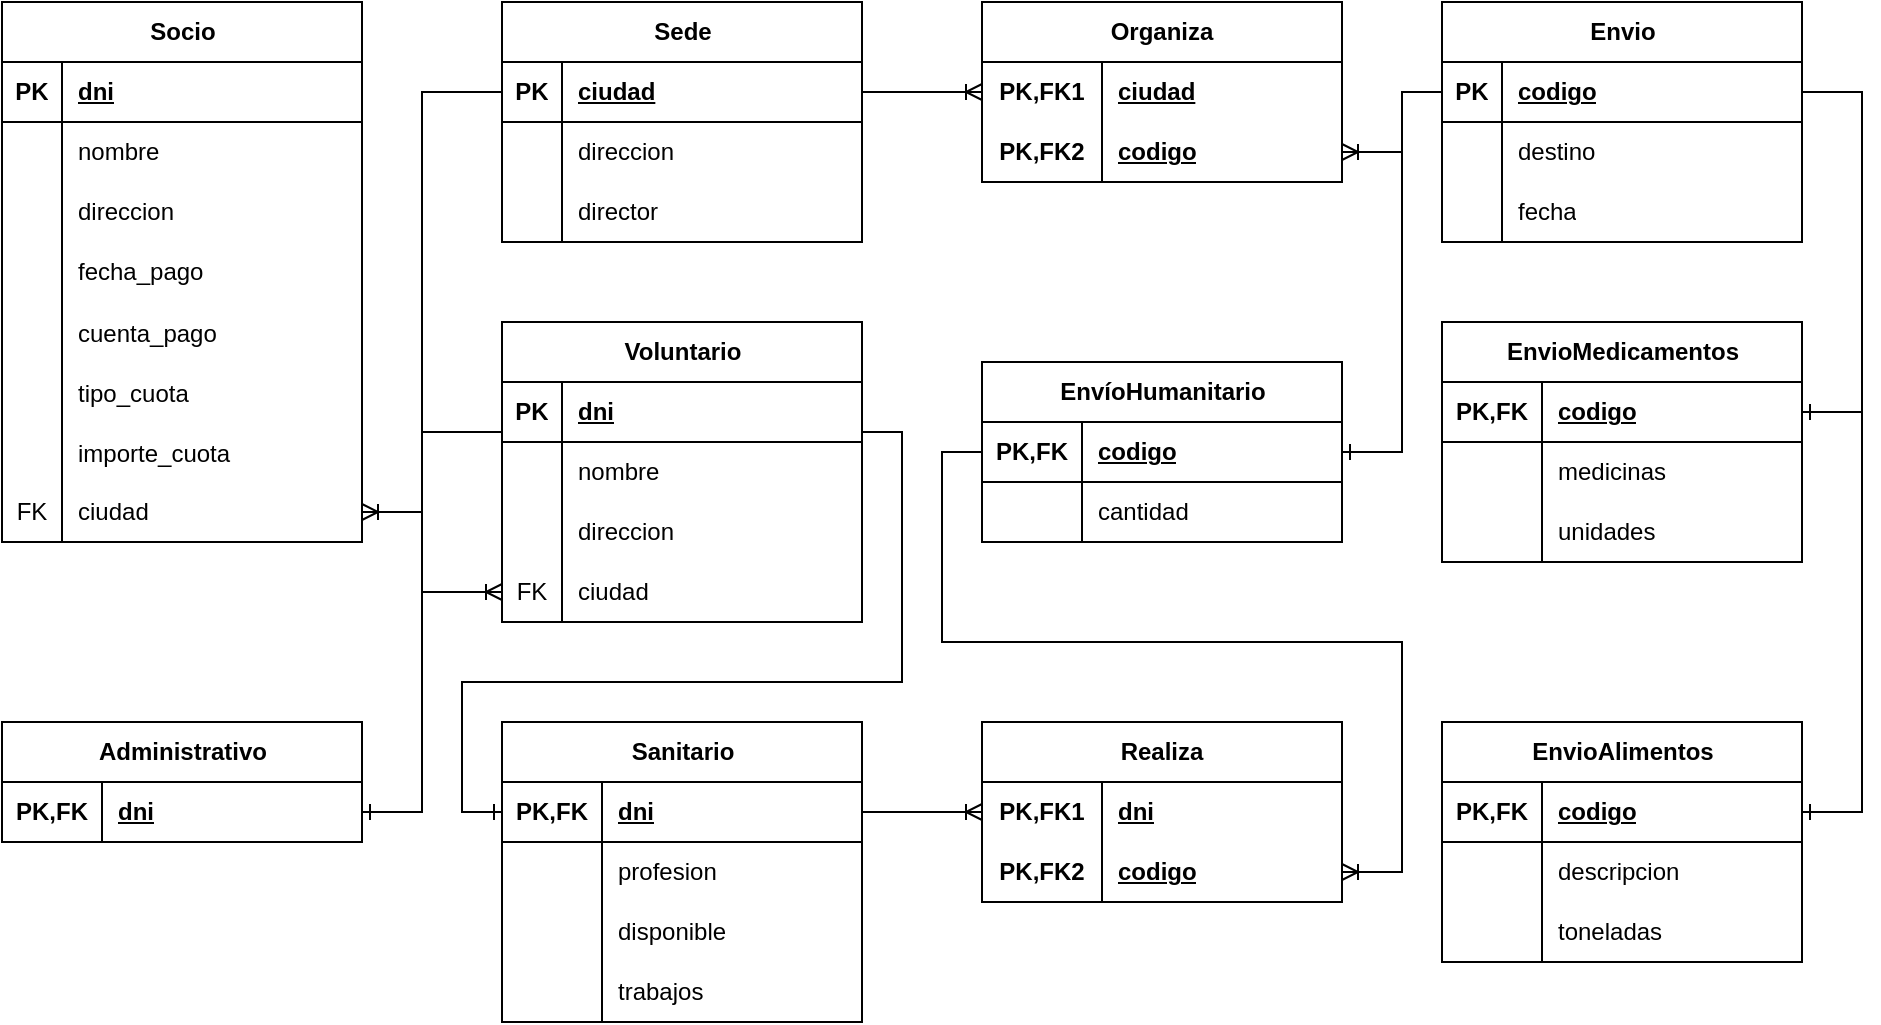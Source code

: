 <mxfile version="23.0.2" type="device">
  <diagram id="R2lEEEUBdFMjLlhIrx00" name="Page-1">
    <mxGraphModel dx="1900" dy="629" grid="1" gridSize="10" guides="1" tooltips="1" connect="1" arrows="1" fold="1" page="1" pageScale="1" pageWidth="850" pageHeight="1100" math="0" shadow="0" extFonts="Permanent Marker^https://fonts.googleapis.com/css?family=Permanent+Marker">
      <root>
        <mxCell id="0" />
        <mxCell id="1" parent="0" />
        <mxCell id="IqZGlDkkOfNP5xL8vgej-1" value="Socio" style="shape=table;startSize=30;container=1;collapsible=1;childLayout=tableLayout;fixedRows=1;rowLines=0;fontStyle=1;align=center;resizeLast=1;html=1;" vertex="1" parent="1">
          <mxGeometry x="-80" y="40" width="180" height="270" as="geometry" />
        </mxCell>
        <mxCell id="IqZGlDkkOfNP5xL8vgej-2" value="" style="shape=tableRow;horizontal=0;startSize=0;swimlaneHead=0;swimlaneBody=0;fillColor=none;collapsible=0;dropTarget=0;points=[[0,0.5],[1,0.5]];portConstraint=eastwest;top=0;left=0;right=0;bottom=1;" vertex="1" parent="IqZGlDkkOfNP5xL8vgej-1">
          <mxGeometry y="30" width="180" height="30" as="geometry" />
        </mxCell>
        <mxCell id="IqZGlDkkOfNP5xL8vgej-3" value="PK" style="shape=partialRectangle;connectable=0;fillColor=none;top=0;left=0;bottom=0;right=0;fontStyle=1;overflow=hidden;whiteSpace=wrap;html=1;" vertex="1" parent="IqZGlDkkOfNP5xL8vgej-2">
          <mxGeometry width="30" height="30" as="geometry">
            <mxRectangle width="30" height="30" as="alternateBounds" />
          </mxGeometry>
        </mxCell>
        <mxCell id="IqZGlDkkOfNP5xL8vgej-4" value="dni" style="shape=partialRectangle;connectable=0;fillColor=none;top=0;left=0;bottom=0;right=0;align=left;spacingLeft=6;fontStyle=5;overflow=hidden;whiteSpace=wrap;html=1;" vertex="1" parent="IqZGlDkkOfNP5xL8vgej-2">
          <mxGeometry x="30" width="150" height="30" as="geometry">
            <mxRectangle width="150" height="30" as="alternateBounds" />
          </mxGeometry>
        </mxCell>
        <mxCell id="IqZGlDkkOfNP5xL8vgej-5" value="" style="shape=tableRow;horizontal=0;startSize=0;swimlaneHead=0;swimlaneBody=0;fillColor=none;collapsible=0;dropTarget=0;points=[[0,0.5],[1,0.5]];portConstraint=eastwest;top=0;left=0;right=0;bottom=0;" vertex="1" parent="IqZGlDkkOfNP5xL8vgej-1">
          <mxGeometry y="60" width="180" height="30" as="geometry" />
        </mxCell>
        <mxCell id="IqZGlDkkOfNP5xL8vgej-6" value="" style="shape=partialRectangle;connectable=0;fillColor=none;top=0;left=0;bottom=0;right=0;editable=1;overflow=hidden;whiteSpace=wrap;html=1;" vertex="1" parent="IqZGlDkkOfNP5xL8vgej-5">
          <mxGeometry width="30" height="30" as="geometry">
            <mxRectangle width="30" height="30" as="alternateBounds" />
          </mxGeometry>
        </mxCell>
        <mxCell id="IqZGlDkkOfNP5xL8vgej-7" value="nombre" style="shape=partialRectangle;connectable=0;fillColor=none;top=0;left=0;bottom=0;right=0;align=left;spacingLeft=6;overflow=hidden;whiteSpace=wrap;html=1;" vertex="1" parent="IqZGlDkkOfNP5xL8vgej-5">
          <mxGeometry x="30" width="150" height="30" as="geometry">
            <mxRectangle width="150" height="30" as="alternateBounds" />
          </mxGeometry>
        </mxCell>
        <mxCell id="IqZGlDkkOfNP5xL8vgej-8" value="" style="shape=tableRow;horizontal=0;startSize=0;swimlaneHead=0;swimlaneBody=0;fillColor=none;collapsible=0;dropTarget=0;points=[[0,0.5],[1,0.5]];portConstraint=eastwest;top=0;left=0;right=0;bottom=0;" vertex="1" parent="IqZGlDkkOfNP5xL8vgej-1">
          <mxGeometry y="90" width="180" height="30" as="geometry" />
        </mxCell>
        <mxCell id="IqZGlDkkOfNP5xL8vgej-9" value="" style="shape=partialRectangle;connectable=0;fillColor=none;top=0;left=0;bottom=0;right=0;editable=1;overflow=hidden;whiteSpace=wrap;html=1;" vertex="1" parent="IqZGlDkkOfNP5xL8vgej-8">
          <mxGeometry width="30" height="30" as="geometry">
            <mxRectangle width="30" height="30" as="alternateBounds" />
          </mxGeometry>
        </mxCell>
        <mxCell id="IqZGlDkkOfNP5xL8vgej-10" value="direccion" style="shape=partialRectangle;connectable=0;fillColor=none;top=0;left=0;bottom=0;right=0;align=left;spacingLeft=6;overflow=hidden;whiteSpace=wrap;html=1;" vertex="1" parent="IqZGlDkkOfNP5xL8vgej-8">
          <mxGeometry x="30" width="150" height="30" as="geometry">
            <mxRectangle width="150" height="30" as="alternateBounds" />
          </mxGeometry>
        </mxCell>
        <mxCell id="IqZGlDkkOfNP5xL8vgej-11" value="" style="shape=tableRow;horizontal=0;startSize=0;swimlaneHead=0;swimlaneBody=0;fillColor=none;collapsible=0;dropTarget=0;points=[[0,0.5],[1,0.5]];portConstraint=eastwest;top=0;left=0;right=0;bottom=0;" vertex="1" parent="IqZGlDkkOfNP5xL8vgej-1">
          <mxGeometry y="120" width="180" height="30" as="geometry" />
        </mxCell>
        <mxCell id="IqZGlDkkOfNP5xL8vgej-12" value="" style="shape=partialRectangle;connectable=0;fillColor=none;top=0;left=0;bottom=0;right=0;editable=1;overflow=hidden;whiteSpace=wrap;html=1;" vertex="1" parent="IqZGlDkkOfNP5xL8vgej-11">
          <mxGeometry width="30" height="30" as="geometry">
            <mxRectangle width="30" height="30" as="alternateBounds" />
          </mxGeometry>
        </mxCell>
        <mxCell id="IqZGlDkkOfNP5xL8vgej-13" value="fecha_pago" style="shape=partialRectangle;connectable=0;fillColor=none;top=0;left=0;bottom=0;right=0;align=left;spacingLeft=6;overflow=hidden;whiteSpace=wrap;html=1;" vertex="1" parent="IqZGlDkkOfNP5xL8vgej-11">
          <mxGeometry x="30" width="150" height="30" as="geometry">
            <mxRectangle width="150" height="30" as="alternateBounds" />
          </mxGeometry>
        </mxCell>
        <mxCell id="IqZGlDkkOfNP5xL8vgej-14" value="" style="shape=tableRow;horizontal=0;startSize=0;swimlaneHead=0;swimlaneBody=0;fillColor=none;collapsible=0;dropTarget=0;points=[[0,0.5],[1,0.5]];portConstraint=eastwest;top=0;left=0;right=0;bottom=0;" vertex="1" parent="IqZGlDkkOfNP5xL8vgej-1">
          <mxGeometry y="150" width="180" height="30" as="geometry" />
        </mxCell>
        <mxCell id="IqZGlDkkOfNP5xL8vgej-15" value="" style="shape=partialRectangle;connectable=0;fillColor=none;top=0;left=0;bottom=0;right=0;editable=1;overflow=hidden;" vertex="1" parent="IqZGlDkkOfNP5xL8vgej-14">
          <mxGeometry width="30" height="30" as="geometry">
            <mxRectangle width="30" height="30" as="alternateBounds" />
          </mxGeometry>
        </mxCell>
        <mxCell id="IqZGlDkkOfNP5xL8vgej-16" value="cuenta_pago" style="shape=partialRectangle;connectable=0;fillColor=none;top=0;left=0;bottom=0;right=0;align=left;spacingLeft=6;overflow=hidden;" vertex="1" parent="IqZGlDkkOfNP5xL8vgej-14">
          <mxGeometry x="30" width="150" height="30" as="geometry">
            <mxRectangle width="150" height="30" as="alternateBounds" />
          </mxGeometry>
        </mxCell>
        <mxCell id="IqZGlDkkOfNP5xL8vgej-17" value="" style="shape=tableRow;horizontal=0;startSize=0;swimlaneHead=0;swimlaneBody=0;fillColor=none;collapsible=0;dropTarget=0;points=[[0,0.5],[1,0.5]];portConstraint=eastwest;top=0;left=0;right=0;bottom=0;" vertex="1" parent="IqZGlDkkOfNP5xL8vgej-1">
          <mxGeometry y="180" width="180" height="30" as="geometry" />
        </mxCell>
        <mxCell id="IqZGlDkkOfNP5xL8vgej-18" value="" style="shape=partialRectangle;connectable=0;fillColor=none;top=0;left=0;bottom=0;right=0;editable=1;overflow=hidden;" vertex="1" parent="IqZGlDkkOfNP5xL8vgej-17">
          <mxGeometry width="30" height="30" as="geometry">
            <mxRectangle width="30" height="30" as="alternateBounds" />
          </mxGeometry>
        </mxCell>
        <mxCell id="IqZGlDkkOfNP5xL8vgej-19" value="tipo_cuota" style="shape=partialRectangle;connectable=0;fillColor=none;top=0;left=0;bottom=0;right=0;align=left;spacingLeft=6;overflow=hidden;" vertex="1" parent="IqZGlDkkOfNP5xL8vgej-17">
          <mxGeometry x="30" width="150" height="30" as="geometry">
            <mxRectangle width="150" height="30" as="alternateBounds" />
          </mxGeometry>
        </mxCell>
        <mxCell id="IqZGlDkkOfNP5xL8vgej-20" value="" style="shape=tableRow;horizontal=0;startSize=0;swimlaneHead=0;swimlaneBody=0;fillColor=none;collapsible=0;dropTarget=0;points=[[0,0.5],[1,0.5]];portConstraint=eastwest;top=0;left=0;right=0;bottom=0;" vertex="1" parent="IqZGlDkkOfNP5xL8vgej-1">
          <mxGeometry y="210" width="180" height="30" as="geometry" />
        </mxCell>
        <mxCell id="IqZGlDkkOfNP5xL8vgej-21" value="" style="shape=partialRectangle;connectable=0;fillColor=none;top=0;left=0;bottom=0;right=0;editable=1;overflow=hidden;" vertex="1" parent="IqZGlDkkOfNP5xL8vgej-20">
          <mxGeometry width="30" height="30" as="geometry">
            <mxRectangle width="30" height="30" as="alternateBounds" />
          </mxGeometry>
        </mxCell>
        <mxCell id="IqZGlDkkOfNP5xL8vgej-22" value="importe_cuota" style="shape=partialRectangle;connectable=0;fillColor=none;top=0;left=0;bottom=0;right=0;align=left;spacingLeft=6;overflow=hidden;" vertex="1" parent="IqZGlDkkOfNP5xL8vgej-20">
          <mxGeometry x="30" width="150" height="30" as="geometry">
            <mxRectangle width="150" height="30" as="alternateBounds" />
          </mxGeometry>
        </mxCell>
        <mxCell id="IqZGlDkkOfNP5xL8vgej-36" value="" style="shape=tableRow;horizontal=0;startSize=0;swimlaneHead=0;swimlaneBody=0;fillColor=none;collapsible=0;dropTarget=0;points=[[0,0.5],[1,0.5]];portConstraint=eastwest;top=0;left=0;right=0;bottom=0;" vertex="1" parent="IqZGlDkkOfNP5xL8vgej-1">
          <mxGeometry y="240" width="180" height="30" as="geometry" />
        </mxCell>
        <mxCell id="IqZGlDkkOfNP5xL8vgej-37" value="FK" style="shape=partialRectangle;connectable=0;fillColor=none;top=0;left=0;bottom=0;right=0;fontStyle=0;overflow=hidden;whiteSpace=wrap;html=1;" vertex="1" parent="IqZGlDkkOfNP5xL8vgej-36">
          <mxGeometry width="30" height="30" as="geometry">
            <mxRectangle width="30" height="30" as="alternateBounds" />
          </mxGeometry>
        </mxCell>
        <mxCell id="IqZGlDkkOfNP5xL8vgej-38" value="ciudad" style="shape=partialRectangle;connectable=0;fillColor=none;top=0;left=0;bottom=0;right=0;align=left;spacingLeft=6;fontStyle=0;overflow=hidden;whiteSpace=wrap;html=1;" vertex="1" parent="IqZGlDkkOfNP5xL8vgej-36">
          <mxGeometry x="30" width="150" height="30" as="geometry">
            <mxRectangle width="150" height="30" as="alternateBounds" />
          </mxGeometry>
        </mxCell>
        <mxCell id="IqZGlDkkOfNP5xL8vgej-23" value="Sede" style="shape=table;startSize=30;container=1;collapsible=1;childLayout=tableLayout;fixedRows=1;rowLines=0;fontStyle=1;align=center;resizeLast=1;html=1;" vertex="1" parent="1">
          <mxGeometry x="170" y="40" width="180" height="120" as="geometry" />
        </mxCell>
        <mxCell id="IqZGlDkkOfNP5xL8vgej-24" value="" style="shape=tableRow;horizontal=0;startSize=0;swimlaneHead=0;swimlaneBody=0;fillColor=none;collapsible=0;dropTarget=0;points=[[0,0.5],[1,0.5]];portConstraint=eastwest;top=0;left=0;right=0;bottom=1;" vertex="1" parent="IqZGlDkkOfNP5xL8vgej-23">
          <mxGeometry y="30" width="180" height="30" as="geometry" />
        </mxCell>
        <mxCell id="IqZGlDkkOfNP5xL8vgej-25" value="PK" style="shape=partialRectangle;connectable=0;fillColor=none;top=0;left=0;bottom=0;right=0;fontStyle=1;overflow=hidden;whiteSpace=wrap;html=1;" vertex="1" parent="IqZGlDkkOfNP5xL8vgej-24">
          <mxGeometry width="30" height="30" as="geometry">
            <mxRectangle width="30" height="30" as="alternateBounds" />
          </mxGeometry>
        </mxCell>
        <mxCell id="IqZGlDkkOfNP5xL8vgej-26" value="ciudad" style="shape=partialRectangle;connectable=0;fillColor=none;top=0;left=0;bottom=0;right=0;align=left;spacingLeft=6;fontStyle=5;overflow=hidden;whiteSpace=wrap;html=1;" vertex="1" parent="IqZGlDkkOfNP5xL8vgej-24">
          <mxGeometry x="30" width="150" height="30" as="geometry">
            <mxRectangle width="150" height="30" as="alternateBounds" />
          </mxGeometry>
        </mxCell>
        <mxCell id="IqZGlDkkOfNP5xL8vgej-27" value="" style="shape=tableRow;horizontal=0;startSize=0;swimlaneHead=0;swimlaneBody=0;fillColor=none;collapsible=0;dropTarget=0;points=[[0,0.5],[1,0.5]];portConstraint=eastwest;top=0;left=0;right=0;bottom=0;" vertex="1" parent="IqZGlDkkOfNP5xL8vgej-23">
          <mxGeometry y="60" width="180" height="30" as="geometry" />
        </mxCell>
        <mxCell id="IqZGlDkkOfNP5xL8vgej-28" value="" style="shape=partialRectangle;connectable=0;fillColor=none;top=0;left=0;bottom=0;right=0;editable=1;overflow=hidden;whiteSpace=wrap;html=1;" vertex="1" parent="IqZGlDkkOfNP5xL8vgej-27">
          <mxGeometry width="30" height="30" as="geometry">
            <mxRectangle width="30" height="30" as="alternateBounds" />
          </mxGeometry>
        </mxCell>
        <mxCell id="IqZGlDkkOfNP5xL8vgej-29" value="direccion" style="shape=partialRectangle;connectable=0;fillColor=none;top=0;left=0;bottom=0;right=0;align=left;spacingLeft=6;overflow=hidden;whiteSpace=wrap;html=1;" vertex="1" parent="IqZGlDkkOfNP5xL8vgej-27">
          <mxGeometry x="30" width="150" height="30" as="geometry">
            <mxRectangle width="150" height="30" as="alternateBounds" />
          </mxGeometry>
        </mxCell>
        <mxCell id="IqZGlDkkOfNP5xL8vgej-30" value="" style="shape=tableRow;horizontal=0;startSize=0;swimlaneHead=0;swimlaneBody=0;fillColor=none;collapsible=0;dropTarget=0;points=[[0,0.5],[1,0.5]];portConstraint=eastwest;top=0;left=0;right=0;bottom=0;" vertex="1" parent="IqZGlDkkOfNP5xL8vgej-23">
          <mxGeometry y="90" width="180" height="30" as="geometry" />
        </mxCell>
        <mxCell id="IqZGlDkkOfNP5xL8vgej-31" value="" style="shape=partialRectangle;connectable=0;fillColor=none;top=0;left=0;bottom=0;right=0;editable=1;overflow=hidden;whiteSpace=wrap;html=1;" vertex="1" parent="IqZGlDkkOfNP5xL8vgej-30">
          <mxGeometry width="30" height="30" as="geometry">
            <mxRectangle width="30" height="30" as="alternateBounds" />
          </mxGeometry>
        </mxCell>
        <mxCell id="IqZGlDkkOfNP5xL8vgej-32" value="director" style="shape=partialRectangle;connectable=0;fillColor=none;top=0;left=0;bottom=0;right=0;align=left;spacingLeft=6;overflow=hidden;whiteSpace=wrap;html=1;" vertex="1" parent="IqZGlDkkOfNP5xL8vgej-30">
          <mxGeometry x="30" width="150" height="30" as="geometry">
            <mxRectangle width="150" height="30" as="alternateBounds" />
          </mxGeometry>
        </mxCell>
        <mxCell id="IqZGlDkkOfNP5xL8vgej-39" value="" style="fontSize=12;html=1;endArrow=ERoneToMany;rounded=0;entryX=1;entryY=0.5;entryDx=0;entryDy=0;exitX=0;exitY=0.5;exitDx=0;exitDy=0;edgeStyle=orthogonalEdgeStyle;" edge="1" parent="1" source="IqZGlDkkOfNP5xL8vgej-24" target="IqZGlDkkOfNP5xL8vgej-36">
          <mxGeometry width="100" height="100" relative="1" as="geometry">
            <mxPoint x="280" y="400" as="sourcePoint" />
            <mxPoint x="380" y="300" as="targetPoint" />
            <Array as="points">
              <mxPoint x="130" y="85" />
              <mxPoint x="130" y="295" />
            </Array>
          </mxGeometry>
        </mxCell>
        <mxCell id="IqZGlDkkOfNP5xL8vgej-40" value="Voluntario" style="shape=table;startSize=30;container=1;collapsible=1;childLayout=tableLayout;fixedRows=1;rowLines=0;fontStyle=1;align=center;resizeLast=1;html=1;" vertex="1" parent="1">
          <mxGeometry x="170" y="200" width="180" height="150" as="geometry" />
        </mxCell>
        <mxCell id="IqZGlDkkOfNP5xL8vgej-41" value="" style="shape=tableRow;horizontal=0;startSize=0;swimlaneHead=0;swimlaneBody=0;fillColor=none;collapsible=0;dropTarget=0;points=[[0,0.5],[1,0.5]];portConstraint=eastwest;top=0;left=0;right=0;bottom=1;" vertex="1" parent="IqZGlDkkOfNP5xL8vgej-40">
          <mxGeometry y="30" width="180" height="30" as="geometry" />
        </mxCell>
        <mxCell id="IqZGlDkkOfNP5xL8vgej-42" value="PK" style="shape=partialRectangle;connectable=0;fillColor=none;top=0;left=0;bottom=0;right=0;fontStyle=1;overflow=hidden;whiteSpace=wrap;html=1;" vertex="1" parent="IqZGlDkkOfNP5xL8vgej-41">
          <mxGeometry width="30" height="30" as="geometry">
            <mxRectangle width="30" height="30" as="alternateBounds" />
          </mxGeometry>
        </mxCell>
        <mxCell id="IqZGlDkkOfNP5xL8vgej-43" value="dni" style="shape=partialRectangle;connectable=0;fillColor=none;top=0;left=0;bottom=0;right=0;align=left;spacingLeft=6;fontStyle=5;overflow=hidden;whiteSpace=wrap;html=1;" vertex="1" parent="IqZGlDkkOfNP5xL8vgej-41">
          <mxGeometry x="30" width="150" height="30" as="geometry">
            <mxRectangle width="150" height="30" as="alternateBounds" />
          </mxGeometry>
        </mxCell>
        <mxCell id="IqZGlDkkOfNP5xL8vgej-44" value="" style="shape=tableRow;horizontal=0;startSize=0;swimlaneHead=0;swimlaneBody=0;fillColor=none;collapsible=0;dropTarget=0;points=[[0,0.5],[1,0.5]];portConstraint=eastwest;top=0;left=0;right=0;bottom=0;" vertex="1" parent="IqZGlDkkOfNP5xL8vgej-40">
          <mxGeometry y="60" width="180" height="30" as="geometry" />
        </mxCell>
        <mxCell id="IqZGlDkkOfNP5xL8vgej-45" value="" style="shape=partialRectangle;connectable=0;fillColor=none;top=0;left=0;bottom=0;right=0;editable=1;overflow=hidden;whiteSpace=wrap;html=1;" vertex="1" parent="IqZGlDkkOfNP5xL8vgej-44">
          <mxGeometry width="30" height="30" as="geometry">
            <mxRectangle width="30" height="30" as="alternateBounds" />
          </mxGeometry>
        </mxCell>
        <mxCell id="IqZGlDkkOfNP5xL8vgej-46" value="nombre" style="shape=partialRectangle;connectable=0;fillColor=none;top=0;left=0;bottom=0;right=0;align=left;spacingLeft=6;overflow=hidden;whiteSpace=wrap;html=1;" vertex="1" parent="IqZGlDkkOfNP5xL8vgej-44">
          <mxGeometry x="30" width="150" height="30" as="geometry">
            <mxRectangle width="150" height="30" as="alternateBounds" />
          </mxGeometry>
        </mxCell>
        <mxCell id="IqZGlDkkOfNP5xL8vgej-47" value="" style="shape=tableRow;horizontal=0;startSize=0;swimlaneHead=0;swimlaneBody=0;fillColor=none;collapsible=0;dropTarget=0;points=[[0,0.5],[1,0.5]];portConstraint=eastwest;top=0;left=0;right=0;bottom=0;" vertex="1" parent="IqZGlDkkOfNP5xL8vgej-40">
          <mxGeometry y="90" width="180" height="30" as="geometry" />
        </mxCell>
        <mxCell id="IqZGlDkkOfNP5xL8vgej-48" value="" style="shape=partialRectangle;connectable=0;fillColor=none;top=0;left=0;bottom=0;right=0;editable=1;overflow=hidden;whiteSpace=wrap;html=1;" vertex="1" parent="IqZGlDkkOfNP5xL8vgej-47">
          <mxGeometry width="30" height="30" as="geometry">
            <mxRectangle width="30" height="30" as="alternateBounds" />
          </mxGeometry>
        </mxCell>
        <mxCell id="IqZGlDkkOfNP5xL8vgej-49" value="direccion" style="shape=partialRectangle;connectable=0;fillColor=none;top=0;left=0;bottom=0;right=0;align=left;spacingLeft=6;overflow=hidden;whiteSpace=wrap;html=1;" vertex="1" parent="IqZGlDkkOfNP5xL8vgej-47">
          <mxGeometry x="30" width="150" height="30" as="geometry">
            <mxRectangle width="150" height="30" as="alternateBounds" />
          </mxGeometry>
        </mxCell>
        <mxCell id="IqZGlDkkOfNP5xL8vgej-53" value="" style="shape=tableRow;horizontal=0;startSize=0;swimlaneHead=0;swimlaneBody=0;fillColor=none;collapsible=0;dropTarget=0;points=[[0,0.5],[1,0.5]];portConstraint=eastwest;top=0;left=0;right=0;bottom=0;" vertex="1" parent="IqZGlDkkOfNP5xL8vgej-40">
          <mxGeometry y="120" width="180" height="30" as="geometry" />
        </mxCell>
        <mxCell id="IqZGlDkkOfNP5xL8vgej-54" value="FK" style="shape=partialRectangle;connectable=0;fillColor=none;top=0;left=0;bottom=0;right=0;fontStyle=0;overflow=hidden;whiteSpace=wrap;html=1;" vertex="1" parent="IqZGlDkkOfNP5xL8vgej-53">
          <mxGeometry width="30" height="30" as="geometry">
            <mxRectangle width="30" height="30" as="alternateBounds" />
          </mxGeometry>
        </mxCell>
        <mxCell id="IqZGlDkkOfNP5xL8vgej-55" value="ciudad" style="shape=partialRectangle;connectable=0;fillColor=none;top=0;left=0;bottom=0;right=0;align=left;spacingLeft=6;fontStyle=0;overflow=hidden;whiteSpace=wrap;html=1;" vertex="1" parent="IqZGlDkkOfNP5xL8vgej-53">
          <mxGeometry x="30" width="150" height="30" as="geometry">
            <mxRectangle width="150" height="30" as="alternateBounds" />
          </mxGeometry>
        </mxCell>
        <mxCell id="IqZGlDkkOfNP5xL8vgej-56" value="Envio" style="shape=table;startSize=30;container=1;collapsible=1;childLayout=tableLayout;fixedRows=1;rowLines=0;fontStyle=1;align=center;resizeLast=1;html=1;" vertex="1" parent="1">
          <mxGeometry x="640" y="40" width="180" height="120" as="geometry" />
        </mxCell>
        <mxCell id="IqZGlDkkOfNP5xL8vgej-57" value="" style="shape=tableRow;horizontal=0;startSize=0;swimlaneHead=0;swimlaneBody=0;fillColor=none;collapsible=0;dropTarget=0;points=[[0,0.5],[1,0.5]];portConstraint=eastwest;top=0;left=0;right=0;bottom=1;" vertex="1" parent="IqZGlDkkOfNP5xL8vgej-56">
          <mxGeometry y="30" width="180" height="30" as="geometry" />
        </mxCell>
        <mxCell id="IqZGlDkkOfNP5xL8vgej-58" value="PK" style="shape=partialRectangle;connectable=0;fillColor=none;top=0;left=0;bottom=0;right=0;fontStyle=1;overflow=hidden;whiteSpace=wrap;html=1;" vertex="1" parent="IqZGlDkkOfNP5xL8vgej-57">
          <mxGeometry width="30" height="30" as="geometry">
            <mxRectangle width="30" height="30" as="alternateBounds" />
          </mxGeometry>
        </mxCell>
        <mxCell id="IqZGlDkkOfNP5xL8vgej-59" value="codigo" style="shape=partialRectangle;connectable=0;fillColor=none;top=0;left=0;bottom=0;right=0;align=left;spacingLeft=6;fontStyle=5;overflow=hidden;whiteSpace=wrap;html=1;" vertex="1" parent="IqZGlDkkOfNP5xL8vgej-57">
          <mxGeometry x="30" width="150" height="30" as="geometry">
            <mxRectangle width="150" height="30" as="alternateBounds" />
          </mxGeometry>
        </mxCell>
        <mxCell id="IqZGlDkkOfNP5xL8vgej-60" value="" style="shape=tableRow;horizontal=0;startSize=0;swimlaneHead=0;swimlaneBody=0;fillColor=none;collapsible=0;dropTarget=0;points=[[0,0.5],[1,0.5]];portConstraint=eastwest;top=0;left=0;right=0;bottom=0;" vertex="1" parent="IqZGlDkkOfNP5xL8vgej-56">
          <mxGeometry y="60" width="180" height="30" as="geometry" />
        </mxCell>
        <mxCell id="IqZGlDkkOfNP5xL8vgej-61" value="" style="shape=partialRectangle;connectable=0;fillColor=none;top=0;left=0;bottom=0;right=0;editable=1;overflow=hidden;whiteSpace=wrap;html=1;" vertex="1" parent="IqZGlDkkOfNP5xL8vgej-60">
          <mxGeometry width="30" height="30" as="geometry">
            <mxRectangle width="30" height="30" as="alternateBounds" />
          </mxGeometry>
        </mxCell>
        <mxCell id="IqZGlDkkOfNP5xL8vgej-62" value="destino" style="shape=partialRectangle;connectable=0;fillColor=none;top=0;left=0;bottom=0;right=0;align=left;spacingLeft=6;overflow=hidden;whiteSpace=wrap;html=1;" vertex="1" parent="IqZGlDkkOfNP5xL8vgej-60">
          <mxGeometry x="30" width="150" height="30" as="geometry">
            <mxRectangle width="150" height="30" as="alternateBounds" />
          </mxGeometry>
        </mxCell>
        <mxCell id="IqZGlDkkOfNP5xL8vgej-63" value="" style="shape=tableRow;horizontal=0;startSize=0;swimlaneHead=0;swimlaneBody=0;fillColor=none;collapsible=0;dropTarget=0;points=[[0,0.5],[1,0.5]];portConstraint=eastwest;top=0;left=0;right=0;bottom=0;" vertex="1" parent="IqZGlDkkOfNP5xL8vgej-56">
          <mxGeometry y="90" width="180" height="30" as="geometry" />
        </mxCell>
        <mxCell id="IqZGlDkkOfNP5xL8vgej-64" value="" style="shape=partialRectangle;connectable=0;fillColor=none;top=0;left=0;bottom=0;right=0;editable=1;overflow=hidden;whiteSpace=wrap;html=1;" vertex="1" parent="IqZGlDkkOfNP5xL8vgej-63">
          <mxGeometry width="30" height="30" as="geometry">
            <mxRectangle width="30" height="30" as="alternateBounds" />
          </mxGeometry>
        </mxCell>
        <mxCell id="IqZGlDkkOfNP5xL8vgej-65" value="fecha" style="shape=partialRectangle;connectable=0;fillColor=none;top=0;left=0;bottom=0;right=0;align=left;spacingLeft=6;overflow=hidden;whiteSpace=wrap;html=1;" vertex="1" parent="IqZGlDkkOfNP5xL8vgej-63">
          <mxGeometry x="30" width="150" height="30" as="geometry">
            <mxRectangle width="150" height="30" as="alternateBounds" />
          </mxGeometry>
        </mxCell>
        <mxCell id="IqZGlDkkOfNP5xL8vgej-69" value="Organiza" style="shape=table;startSize=30;container=1;collapsible=1;childLayout=tableLayout;fixedRows=1;rowLines=0;fontStyle=1;align=center;resizeLast=1;html=1;whiteSpace=wrap;" vertex="1" parent="1">
          <mxGeometry x="410" y="40" width="180" height="90" as="geometry" />
        </mxCell>
        <mxCell id="IqZGlDkkOfNP5xL8vgej-70" value="" style="shape=tableRow;horizontal=0;startSize=0;swimlaneHead=0;swimlaneBody=0;fillColor=none;collapsible=0;dropTarget=0;points=[[0,0.5],[1,0.5]];portConstraint=eastwest;top=0;left=0;right=0;bottom=0;html=1;" vertex="1" parent="IqZGlDkkOfNP5xL8vgej-69">
          <mxGeometry y="30" width="180" height="30" as="geometry" />
        </mxCell>
        <mxCell id="IqZGlDkkOfNP5xL8vgej-71" value="PK,FK1" style="shape=partialRectangle;connectable=0;fillColor=none;top=0;left=0;bottom=0;right=0;fontStyle=1;overflow=hidden;html=1;whiteSpace=wrap;" vertex="1" parent="IqZGlDkkOfNP5xL8vgej-70">
          <mxGeometry width="60" height="30" as="geometry">
            <mxRectangle width="60" height="30" as="alternateBounds" />
          </mxGeometry>
        </mxCell>
        <mxCell id="IqZGlDkkOfNP5xL8vgej-72" value="ciudad" style="shape=partialRectangle;connectable=0;fillColor=none;top=0;left=0;bottom=0;right=0;align=left;spacingLeft=6;fontStyle=5;overflow=hidden;html=1;whiteSpace=wrap;" vertex="1" parent="IqZGlDkkOfNP5xL8vgej-70">
          <mxGeometry x="60" width="120" height="30" as="geometry">
            <mxRectangle width="120" height="30" as="alternateBounds" />
          </mxGeometry>
        </mxCell>
        <mxCell id="IqZGlDkkOfNP5xL8vgej-73" value="" style="shape=tableRow;horizontal=0;startSize=0;swimlaneHead=0;swimlaneBody=0;fillColor=none;collapsible=0;dropTarget=0;points=[[0,0.5],[1,0.5]];portConstraint=eastwest;top=0;left=0;right=0;bottom=1;html=1;" vertex="1" parent="IqZGlDkkOfNP5xL8vgej-69">
          <mxGeometry y="60" width="180" height="30" as="geometry" />
        </mxCell>
        <mxCell id="IqZGlDkkOfNP5xL8vgej-74" value="PK,FK2" style="shape=partialRectangle;connectable=0;fillColor=none;top=0;left=0;bottom=0;right=0;fontStyle=1;overflow=hidden;html=1;whiteSpace=wrap;" vertex="1" parent="IqZGlDkkOfNP5xL8vgej-73">
          <mxGeometry width="60" height="30" as="geometry">
            <mxRectangle width="60" height="30" as="alternateBounds" />
          </mxGeometry>
        </mxCell>
        <mxCell id="IqZGlDkkOfNP5xL8vgej-75" value="codigo" style="shape=partialRectangle;connectable=0;fillColor=none;top=0;left=0;bottom=0;right=0;align=left;spacingLeft=6;fontStyle=5;overflow=hidden;html=1;whiteSpace=wrap;" vertex="1" parent="IqZGlDkkOfNP5xL8vgej-73">
          <mxGeometry x="60" width="120" height="30" as="geometry">
            <mxRectangle width="120" height="30" as="alternateBounds" />
          </mxGeometry>
        </mxCell>
        <mxCell id="IqZGlDkkOfNP5xL8vgej-83" value="" style="edgeStyle=orthogonalEdgeStyle;fontSize=12;html=1;endArrow=ERoneToMany;rounded=0;entryX=0;entryY=0.5;entryDx=0;entryDy=0;exitX=0;exitY=0.5;exitDx=0;exitDy=0;" edge="1" parent="1" source="IqZGlDkkOfNP5xL8vgej-24" target="IqZGlDkkOfNP5xL8vgej-53">
          <mxGeometry width="100" height="100" relative="1" as="geometry">
            <mxPoint x="320" y="460" as="sourcePoint" />
            <mxPoint x="420" y="360" as="targetPoint" />
            <Array as="points">
              <mxPoint x="130" y="85" />
              <mxPoint x="130" y="335" />
            </Array>
          </mxGeometry>
        </mxCell>
        <mxCell id="IqZGlDkkOfNP5xL8vgej-84" value="" style="edgeStyle=entityRelationEdgeStyle;fontSize=12;html=1;endArrow=ERoneToMany;rounded=0;entryX=0;entryY=0.5;entryDx=0;entryDy=0;exitX=1;exitY=0.5;exitDx=0;exitDy=0;" edge="1" parent="1" source="IqZGlDkkOfNP5xL8vgej-24" target="IqZGlDkkOfNP5xL8vgej-70">
          <mxGeometry width="100" height="100" relative="1" as="geometry">
            <mxPoint x="360" y="270" as="sourcePoint" />
            <mxPoint x="460" y="170" as="targetPoint" />
          </mxGeometry>
        </mxCell>
        <mxCell id="IqZGlDkkOfNP5xL8vgej-85" value="" style="edgeStyle=orthogonalEdgeStyle;fontSize=12;html=1;endArrow=ERoneToMany;rounded=0;exitX=0;exitY=0.5;exitDx=0;exitDy=0;entryX=1;entryY=0.5;entryDx=0;entryDy=0;" edge="1" parent="1" source="IqZGlDkkOfNP5xL8vgej-57" target="IqZGlDkkOfNP5xL8vgej-73">
          <mxGeometry width="100" height="100" relative="1" as="geometry">
            <mxPoint x="720" y="130" as="sourcePoint" />
            <mxPoint x="720" y="255" as="targetPoint" />
            <Array as="points">
              <mxPoint x="620" y="85" />
              <mxPoint x="620" y="115" />
            </Array>
          </mxGeometry>
        </mxCell>
        <mxCell id="IqZGlDkkOfNP5xL8vgej-86" value="Administrativo" style="shape=table;startSize=30;container=1;collapsible=1;childLayout=tableLayout;fixedRows=1;rowLines=0;fontStyle=1;align=center;resizeLast=1;html=1;" vertex="1" parent="1">
          <mxGeometry x="-80" y="400" width="180" height="60" as="geometry" />
        </mxCell>
        <mxCell id="IqZGlDkkOfNP5xL8vgej-87" value="" style="shape=tableRow;horizontal=0;startSize=0;swimlaneHead=0;swimlaneBody=0;fillColor=none;collapsible=0;dropTarget=0;points=[[0,0.5],[1,0.5]];portConstraint=eastwest;top=0;left=0;right=0;bottom=1;" vertex="1" parent="IqZGlDkkOfNP5xL8vgej-86">
          <mxGeometry y="30" width="180" height="30" as="geometry" />
        </mxCell>
        <mxCell id="IqZGlDkkOfNP5xL8vgej-88" value="PK,FK" style="shape=partialRectangle;connectable=0;fillColor=none;top=0;left=0;bottom=0;right=0;fontStyle=1;overflow=hidden;whiteSpace=wrap;html=1;" vertex="1" parent="IqZGlDkkOfNP5xL8vgej-87">
          <mxGeometry width="50" height="30" as="geometry">
            <mxRectangle width="50" height="30" as="alternateBounds" />
          </mxGeometry>
        </mxCell>
        <mxCell id="IqZGlDkkOfNP5xL8vgej-89" value="dni" style="shape=partialRectangle;connectable=0;fillColor=none;top=0;left=0;bottom=0;right=0;align=left;spacingLeft=6;fontStyle=5;overflow=hidden;whiteSpace=wrap;html=1;" vertex="1" parent="IqZGlDkkOfNP5xL8vgej-87">
          <mxGeometry x="50" width="130" height="30" as="geometry">
            <mxRectangle width="130" height="30" as="alternateBounds" />
          </mxGeometry>
        </mxCell>
        <mxCell id="IqZGlDkkOfNP5xL8vgej-99" value="Sanitario" style="shape=table;startSize=30;container=1;collapsible=1;childLayout=tableLayout;fixedRows=1;rowLines=0;fontStyle=1;align=center;resizeLast=1;html=1;" vertex="1" parent="1">
          <mxGeometry x="170" y="400" width="180" height="150" as="geometry" />
        </mxCell>
        <mxCell id="IqZGlDkkOfNP5xL8vgej-100" value="" style="shape=tableRow;horizontal=0;startSize=0;swimlaneHead=0;swimlaneBody=0;fillColor=none;collapsible=0;dropTarget=0;points=[[0,0.5],[1,0.5]];portConstraint=eastwest;top=0;left=0;right=0;bottom=1;" vertex="1" parent="IqZGlDkkOfNP5xL8vgej-99">
          <mxGeometry y="30" width="180" height="30" as="geometry" />
        </mxCell>
        <mxCell id="IqZGlDkkOfNP5xL8vgej-101" value="PK,FK" style="shape=partialRectangle;connectable=0;fillColor=none;top=0;left=0;bottom=0;right=0;fontStyle=1;overflow=hidden;whiteSpace=wrap;html=1;" vertex="1" parent="IqZGlDkkOfNP5xL8vgej-100">
          <mxGeometry width="50" height="30" as="geometry">
            <mxRectangle width="50" height="30" as="alternateBounds" />
          </mxGeometry>
        </mxCell>
        <mxCell id="IqZGlDkkOfNP5xL8vgej-102" value="dni" style="shape=partialRectangle;connectable=0;fillColor=none;top=0;left=0;bottom=0;right=0;align=left;spacingLeft=6;fontStyle=5;overflow=hidden;whiteSpace=wrap;html=1;" vertex="1" parent="IqZGlDkkOfNP5xL8vgej-100">
          <mxGeometry x="50" width="130" height="30" as="geometry">
            <mxRectangle width="130" height="30" as="alternateBounds" />
          </mxGeometry>
        </mxCell>
        <mxCell id="IqZGlDkkOfNP5xL8vgej-103" value="" style="shape=tableRow;horizontal=0;startSize=0;swimlaneHead=0;swimlaneBody=0;fillColor=none;collapsible=0;dropTarget=0;points=[[0,0.5],[1,0.5]];portConstraint=eastwest;top=0;left=0;right=0;bottom=0;" vertex="1" parent="IqZGlDkkOfNP5xL8vgej-99">
          <mxGeometry y="60" width="180" height="30" as="geometry" />
        </mxCell>
        <mxCell id="IqZGlDkkOfNP5xL8vgej-104" value="" style="shape=partialRectangle;connectable=0;fillColor=none;top=0;left=0;bottom=0;right=0;editable=1;overflow=hidden;whiteSpace=wrap;html=1;" vertex="1" parent="IqZGlDkkOfNP5xL8vgej-103">
          <mxGeometry width="50" height="30" as="geometry">
            <mxRectangle width="50" height="30" as="alternateBounds" />
          </mxGeometry>
        </mxCell>
        <mxCell id="IqZGlDkkOfNP5xL8vgej-105" value="profesion" style="shape=partialRectangle;connectable=0;fillColor=none;top=0;left=0;bottom=0;right=0;align=left;spacingLeft=6;overflow=hidden;whiteSpace=wrap;html=1;" vertex="1" parent="IqZGlDkkOfNP5xL8vgej-103">
          <mxGeometry x="50" width="130" height="30" as="geometry">
            <mxRectangle width="130" height="30" as="alternateBounds" />
          </mxGeometry>
        </mxCell>
        <mxCell id="IqZGlDkkOfNP5xL8vgej-106" value="" style="shape=tableRow;horizontal=0;startSize=0;swimlaneHead=0;swimlaneBody=0;fillColor=none;collapsible=0;dropTarget=0;points=[[0,0.5],[1,0.5]];portConstraint=eastwest;top=0;left=0;right=0;bottom=0;" vertex="1" parent="IqZGlDkkOfNP5xL8vgej-99">
          <mxGeometry y="90" width="180" height="30" as="geometry" />
        </mxCell>
        <mxCell id="IqZGlDkkOfNP5xL8vgej-107" value="" style="shape=partialRectangle;connectable=0;fillColor=none;top=0;left=0;bottom=0;right=0;editable=1;overflow=hidden;whiteSpace=wrap;html=1;" vertex="1" parent="IqZGlDkkOfNP5xL8vgej-106">
          <mxGeometry width="50" height="30" as="geometry">
            <mxRectangle width="50" height="30" as="alternateBounds" />
          </mxGeometry>
        </mxCell>
        <mxCell id="IqZGlDkkOfNP5xL8vgej-108" value="disponible" style="shape=partialRectangle;connectable=0;fillColor=none;top=0;left=0;bottom=0;right=0;align=left;spacingLeft=6;overflow=hidden;whiteSpace=wrap;html=1;" vertex="1" parent="IqZGlDkkOfNP5xL8vgej-106">
          <mxGeometry x="50" width="130" height="30" as="geometry">
            <mxRectangle width="130" height="30" as="alternateBounds" />
          </mxGeometry>
        </mxCell>
        <mxCell id="IqZGlDkkOfNP5xL8vgej-109" value="" style="shape=tableRow;horizontal=0;startSize=0;swimlaneHead=0;swimlaneBody=0;fillColor=none;collapsible=0;dropTarget=0;points=[[0,0.5],[1,0.5]];portConstraint=eastwest;top=0;left=0;right=0;bottom=0;" vertex="1" parent="IqZGlDkkOfNP5xL8vgej-99">
          <mxGeometry y="120" width="180" height="30" as="geometry" />
        </mxCell>
        <mxCell id="IqZGlDkkOfNP5xL8vgej-110" value="" style="shape=partialRectangle;connectable=0;fillColor=none;top=0;left=0;bottom=0;right=0;editable=1;overflow=hidden;whiteSpace=wrap;html=1;" vertex="1" parent="IqZGlDkkOfNP5xL8vgej-109">
          <mxGeometry width="50" height="30" as="geometry">
            <mxRectangle width="50" height="30" as="alternateBounds" />
          </mxGeometry>
        </mxCell>
        <mxCell id="IqZGlDkkOfNP5xL8vgej-111" value="trabajos" style="shape=partialRectangle;connectable=0;fillColor=none;top=0;left=0;bottom=0;right=0;align=left;spacingLeft=6;overflow=hidden;whiteSpace=wrap;html=1;" vertex="1" parent="IqZGlDkkOfNP5xL8vgej-109">
          <mxGeometry x="50" width="130" height="30" as="geometry">
            <mxRectangle width="130" height="30" as="alternateBounds" />
          </mxGeometry>
        </mxCell>
        <mxCell id="IqZGlDkkOfNP5xL8vgej-112" value="" style="edgeStyle=orthogonalEdgeStyle;fontSize=12;html=1;endArrow=ERone;endFill=1;rounded=0;entryX=1;entryY=0.5;entryDx=0;entryDy=0;exitX=0;exitY=0.5;exitDx=0;exitDy=0;" edge="1" parent="1" source="IqZGlDkkOfNP5xL8vgej-41" target="IqZGlDkkOfNP5xL8vgej-87">
          <mxGeometry width="100" height="100" relative="1" as="geometry">
            <mxPoint x="60" y="620" as="sourcePoint" />
            <mxPoint x="160" y="520" as="targetPoint" />
            <Array as="points">
              <mxPoint x="130" y="255" />
              <mxPoint x="130" y="445" />
            </Array>
          </mxGeometry>
        </mxCell>
        <mxCell id="IqZGlDkkOfNP5xL8vgej-113" value="" style="edgeStyle=orthogonalEdgeStyle;fontSize=12;html=1;endArrow=ERone;endFill=1;rounded=0;exitX=1;exitY=0.5;exitDx=0;exitDy=0;entryX=0;entryY=0.5;entryDx=0;entryDy=0;" edge="1" parent="1" source="IqZGlDkkOfNP5xL8vgej-41" target="IqZGlDkkOfNP5xL8vgej-100">
          <mxGeometry width="100" height="100" relative="1" as="geometry">
            <mxPoint x="500" y="490" as="sourcePoint" />
            <mxPoint x="600" y="390" as="targetPoint" />
            <Array as="points">
              <mxPoint x="370" y="255" />
              <mxPoint x="370" y="380" />
              <mxPoint x="150" y="380" />
              <mxPoint x="150" y="445" />
            </Array>
          </mxGeometry>
        </mxCell>
        <mxCell id="IqZGlDkkOfNP5xL8vgej-114" value="EnvíoHumanitario" style="shape=table;startSize=30;container=1;collapsible=1;childLayout=tableLayout;fixedRows=1;rowLines=0;fontStyle=1;align=center;resizeLast=1;html=1;" vertex="1" parent="1">
          <mxGeometry x="410" y="220" width="180" height="90" as="geometry" />
        </mxCell>
        <mxCell id="IqZGlDkkOfNP5xL8vgej-115" value="" style="shape=tableRow;horizontal=0;startSize=0;swimlaneHead=0;swimlaneBody=0;fillColor=none;collapsible=0;dropTarget=0;points=[[0,0.5],[1,0.5]];portConstraint=eastwest;top=0;left=0;right=0;bottom=1;" vertex="1" parent="IqZGlDkkOfNP5xL8vgej-114">
          <mxGeometry y="30" width="180" height="30" as="geometry" />
        </mxCell>
        <mxCell id="IqZGlDkkOfNP5xL8vgej-116" value="PK,FK" style="shape=partialRectangle;connectable=0;fillColor=none;top=0;left=0;bottom=0;right=0;fontStyle=1;overflow=hidden;whiteSpace=wrap;html=1;" vertex="1" parent="IqZGlDkkOfNP5xL8vgej-115">
          <mxGeometry width="50" height="30" as="geometry">
            <mxRectangle width="50" height="30" as="alternateBounds" />
          </mxGeometry>
        </mxCell>
        <mxCell id="IqZGlDkkOfNP5xL8vgej-117" value="codigo" style="shape=partialRectangle;connectable=0;fillColor=none;top=0;left=0;bottom=0;right=0;align=left;spacingLeft=6;fontStyle=5;overflow=hidden;whiteSpace=wrap;html=1;" vertex="1" parent="IqZGlDkkOfNP5xL8vgej-115">
          <mxGeometry x="50" width="130" height="30" as="geometry">
            <mxRectangle width="130" height="30" as="alternateBounds" />
          </mxGeometry>
        </mxCell>
        <mxCell id="IqZGlDkkOfNP5xL8vgej-118" value="" style="shape=tableRow;horizontal=0;startSize=0;swimlaneHead=0;swimlaneBody=0;fillColor=none;collapsible=0;dropTarget=0;points=[[0,0.5],[1,0.5]];portConstraint=eastwest;top=0;left=0;right=0;bottom=0;" vertex="1" parent="IqZGlDkkOfNP5xL8vgej-114">
          <mxGeometry y="60" width="180" height="30" as="geometry" />
        </mxCell>
        <mxCell id="IqZGlDkkOfNP5xL8vgej-119" value="" style="shape=partialRectangle;connectable=0;fillColor=none;top=0;left=0;bottom=0;right=0;editable=1;overflow=hidden;whiteSpace=wrap;html=1;" vertex="1" parent="IqZGlDkkOfNP5xL8vgej-118">
          <mxGeometry width="50" height="30" as="geometry">
            <mxRectangle width="50" height="30" as="alternateBounds" />
          </mxGeometry>
        </mxCell>
        <mxCell id="IqZGlDkkOfNP5xL8vgej-120" value="cantidad" style="shape=partialRectangle;connectable=0;fillColor=none;top=0;left=0;bottom=0;right=0;align=left;spacingLeft=6;overflow=hidden;whiteSpace=wrap;html=1;" vertex="1" parent="IqZGlDkkOfNP5xL8vgej-118">
          <mxGeometry x="50" width="130" height="30" as="geometry">
            <mxRectangle width="130" height="30" as="alternateBounds" />
          </mxGeometry>
        </mxCell>
        <mxCell id="IqZGlDkkOfNP5xL8vgej-140" value="Realiza" style="shape=table;startSize=30;container=1;collapsible=1;childLayout=tableLayout;fixedRows=1;rowLines=0;fontStyle=1;align=center;resizeLast=1;html=1;whiteSpace=wrap;" vertex="1" parent="1">
          <mxGeometry x="410" y="400" width="180" height="90" as="geometry" />
        </mxCell>
        <mxCell id="IqZGlDkkOfNP5xL8vgej-141" value="" style="shape=tableRow;horizontal=0;startSize=0;swimlaneHead=0;swimlaneBody=0;fillColor=none;collapsible=0;dropTarget=0;points=[[0,0.5],[1,0.5]];portConstraint=eastwest;top=0;left=0;right=0;bottom=0;html=1;" vertex="1" parent="IqZGlDkkOfNP5xL8vgej-140">
          <mxGeometry y="30" width="180" height="30" as="geometry" />
        </mxCell>
        <mxCell id="IqZGlDkkOfNP5xL8vgej-142" value="PK,FK1" style="shape=partialRectangle;connectable=0;fillColor=none;top=0;left=0;bottom=0;right=0;fontStyle=1;overflow=hidden;html=1;whiteSpace=wrap;" vertex="1" parent="IqZGlDkkOfNP5xL8vgej-141">
          <mxGeometry width="60" height="30" as="geometry">
            <mxRectangle width="60" height="30" as="alternateBounds" />
          </mxGeometry>
        </mxCell>
        <mxCell id="IqZGlDkkOfNP5xL8vgej-143" value="dni" style="shape=partialRectangle;connectable=0;fillColor=none;top=0;left=0;bottom=0;right=0;align=left;spacingLeft=6;fontStyle=5;overflow=hidden;html=1;whiteSpace=wrap;" vertex="1" parent="IqZGlDkkOfNP5xL8vgej-141">
          <mxGeometry x="60" width="120" height="30" as="geometry">
            <mxRectangle width="120" height="30" as="alternateBounds" />
          </mxGeometry>
        </mxCell>
        <mxCell id="IqZGlDkkOfNP5xL8vgej-144" value="" style="shape=tableRow;horizontal=0;startSize=0;swimlaneHead=0;swimlaneBody=0;fillColor=none;collapsible=0;dropTarget=0;points=[[0,0.5],[1,0.5]];portConstraint=eastwest;top=0;left=0;right=0;bottom=1;html=1;" vertex="1" parent="IqZGlDkkOfNP5xL8vgej-140">
          <mxGeometry y="60" width="180" height="30" as="geometry" />
        </mxCell>
        <mxCell id="IqZGlDkkOfNP5xL8vgej-145" value="PK,FK2" style="shape=partialRectangle;connectable=0;fillColor=none;top=0;left=0;bottom=0;right=0;fontStyle=1;overflow=hidden;html=1;whiteSpace=wrap;" vertex="1" parent="IqZGlDkkOfNP5xL8vgej-144">
          <mxGeometry width="60" height="30" as="geometry">
            <mxRectangle width="60" height="30" as="alternateBounds" />
          </mxGeometry>
        </mxCell>
        <mxCell id="IqZGlDkkOfNP5xL8vgej-146" value="codigo" style="shape=partialRectangle;connectable=0;fillColor=none;top=0;left=0;bottom=0;right=0;align=left;spacingLeft=6;fontStyle=5;overflow=hidden;html=1;whiteSpace=wrap;" vertex="1" parent="IqZGlDkkOfNP5xL8vgej-144">
          <mxGeometry x="60" width="120" height="30" as="geometry">
            <mxRectangle width="120" height="30" as="alternateBounds" />
          </mxGeometry>
        </mxCell>
        <mxCell id="IqZGlDkkOfNP5xL8vgej-147" value="" style="edgeStyle=orthogonalEdgeStyle;fontSize=12;html=1;endArrow=ERoneToMany;rounded=0;exitX=0;exitY=0.5;exitDx=0;exitDy=0;entryX=1;entryY=0.5;entryDx=0;entryDy=0;" edge="1" parent="1" source="IqZGlDkkOfNP5xL8vgej-115" target="IqZGlDkkOfNP5xL8vgej-144">
          <mxGeometry width="100" height="100" relative="1" as="geometry">
            <mxPoint x="730" y="520" as="sourcePoint" />
            <mxPoint x="830" y="420" as="targetPoint" />
            <Array as="points">
              <mxPoint x="390" y="265" />
              <mxPoint x="390" y="360" />
              <mxPoint x="620" y="360" />
              <mxPoint x="620" y="475" />
            </Array>
          </mxGeometry>
        </mxCell>
        <mxCell id="IqZGlDkkOfNP5xL8vgej-148" value="" style="edgeStyle=entityRelationEdgeStyle;fontSize=12;html=1;endArrow=ERoneToMany;rounded=0;exitX=1;exitY=0.5;exitDx=0;exitDy=0;entryX=0;entryY=0.5;entryDx=0;entryDy=0;" edge="1" parent="1" source="IqZGlDkkOfNP5xL8vgej-100" target="IqZGlDkkOfNP5xL8vgej-141">
          <mxGeometry width="100" height="100" relative="1" as="geometry">
            <mxPoint x="360" y="610" as="sourcePoint" />
            <mxPoint x="460" y="510" as="targetPoint" />
          </mxGeometry>
        </mxCell>
        <mxCell id="IqZGlDkkOfNP5xL8vgej-149" value="EnvioAlimentos" style="shape=table;startSize=30;container=1;collapsible=1;childLayout=tableLayout;fixedRows=1;rowLines=0;fontStyle=1;align=center;resizeLast=1;html=1;" vertex="1" parent="1">
          <mxGeometry x="640" y="400" width="180" height="120" as="geometry" />
        </mxCell>
        <mxCell id="IqZGlDkkOfNP5xL8vgej-150" value="" style="shape=tableRow;horizontal=0;startSize=0;swimlaneHead=0;swimlaneBody=0;fillColor=none;collapsible=0;dropTarget=0;points=[[0,0.5],[1,0.5]];portConstraint=eastwest;top=0;left=0;right=0;bottom=1;" vertex="1" parent="IqZGlDkkOfNP5xL8vgej-149">
          <mxGeometry y="30" width="180" height="30" as="geometry" />
        </mxCell>
        <mxCell id="IqZGlDkkOfNP5xL8vgej-151" value="PK,FK" style="shape=partialRectangle;connectable=0;fillColor=none;top=0;left=0;bottom=0;right=0;fontStyle=1;overflow=hidden;whiteSpace=wrap;html=1;" vertex="1" parent="IqZGlDkkOfNP5xL8vgej-150">
          <mxGeometry width="50" height="30" as="geometry">
            <mxRectangle width="50" height="30" as="alternateBounds" />
          </mxGeometry>
        </mxCell>
        <mxCell id="IqZGlDkkOfNP5xL8vgej-152" value="codigo" style="shape=partialRectangle;connectable=0;fillColor=none;top=0;left=0;bottom=0;right=0;align=left;spacingLeft=6;fontStyle=5;overflow=hidden;whiteSpace=wrap;html=1;" vertex="1" parent="IqZGlDkkOfNP5xL8vgej-150">
          <mxGeometry x="50" width="130" height="30" as="geometry">
            <mxRectangle width="130" height="30" as="alternateBounds" />
          </mxGeometry>
        </mxCell>
        <mxCell id="IqZGlDkkOfNP5xL8vgej-153" value="" style="shape=tableRow;horizontal=0;startSize=0;swimlaneHead=0;swimlaneBody=0;fillColor=none;collapsible=0;dropTarget=0;points=[[0,0.5],[1,0.5]];portConstraint=eastwest;top=0;left=0;right=0;bottom=0;" vertex="1" parent="IqZGlDkkOfNP5xL8vgej-149">
          <mxGeometry y="60" width="180" height="30" as="geometry" />
        </mxCell>
        <mxCell id="IqZGlDkkOfNP5xL8vgej-154" value="" style="shape=partialRectangle;connectable=0;fillColor=none;top=0;left=0;bottom=0;right=0;editable=1;overflow=hidden;whiteSpace=wrap;html=1;" vertex="1" parent="IqZGlDkkOfNP5xL8vgej-153">
          <mxGeometry width="50" height="30" as="geometry">
            <mxRectangle width="50" height="30" as="alternateBounds" />
          </mxGeometry>
        </mxCell>
        <mxCell id="IqZGlDkkOfNP5xL8vgej-155" value="descripcion" style="shape=partialRectangle;connectable=0;fillColor=none;top=0;left=0;bottom=0;right=0;align=left;spacingLeft=6;overflow=hidden;whiteSpace=wrap;html=1;" vertex="1" parent="IqZGlDkkOfNP5xL8vgej-153">
          <mxGeometry x="50" width="130" height="30" as="geometry">
            <mxRectangle width="130" height="30" as="alternateBounds" />
          </mxGeometry>
        </mxCell>
        <mxCell id="IqZGlDkkOfNP5xL8vgej-156" value="" style="shape=tableRow;horizontal=0;startSize=0;swimlaneHead=0;swimlaneBody=0;fillColor=none;collapsible=0;dropTarget=0;points=[[0,0.5],[1,0.5]];portConstraint=eastwest;top=0;left=0;right=0;bottom=0;" vertex="1" parent="IqZGlDkkOfNP5xL8vgej-149">
          <mxGeometry y="90" width="180" height="30" as="geometry" />
        </mxCell>
        <mxCell id="IqZGlDkkOfNP5xL8vgej-157" value="" style="shape=partialRectangle;connectable=0;fillColor=none;top=0;left=0;bottom=0;right=0;editable=1;overflow=hidden;whiteSpace=wrap;html=1;" vertex="1" parent="IqZGlDkkOfNP5xL8vgej-156">
          <mxGeometry width="50" height="30" as="geometry">
            <mxRectangle width="50" height="30" as="alternateBounds" />
          </mxGeometry>
        </mxCell>
        <mxCell id="IqZGlDkkOfNP5xL8vgej-158" value="toneladas" style="shape=partialRectangle;connectable=0;fillColor=none;top=0;left=0;bottom=0;right=0;align=left;spacingLeft=6;overflow=hidden;whiteSpace=wrap;html=1;" vertex="1" parent="IqZGlDkkOfNP5xL8vgej-156">
          <mxGeometry x="50" width="130" height="30" as="geometry">
            <mxRectangle width="130" height="30" as="alternateBounds" />
          </mxGeometry>
        </mxCell>
        <mxCell id="IqZGlDkkOfNP5xL8vgej-162" value="EnvioMedicamentos" style="shape=table;startSize=30;container=1;collapsible=1;childLayout=tableLayout;fixedRows=1;rowLines=0;fontStyle=1;align=center;resizeLast=1;html=1;" vertex="1" parent="1">
          <mxGeometry x="640" y="200" width="180" height="120" as="geometry" />
        </mxCell>
        <mxCell id="IqZGlDkkOfNP5xL8vgej-163" value="" style="shape=tableRow;horizontal=0;startSize=0;swimlaneHead=0;swimlaneBody=0;fillColor=none;collapsible=0;dropTarget=0;points=[[0,0.5],[1,0.5]];portConstraint=eastwest;top=0;left=0;right=0;bottom=1;" vertex="1" parent="IqZGlDkkOfNP5xL8vgej-162">
          <mxGeometry y="30" width="180" height="30" as="geometry" />
        </mxCell>
        <mxCell id="IqZGlDkkOfNP5xL8vgej-164" value="PK,FK" style="shape=partialRectangle;connectable=0;fillColor=none;top=0;left=0;bottom=0;right=0;fontStyle=1;overflow=hidden;whiteSpace=wrap;html=1;" vertex="1" parent="IqZGlDkkOfNP5xL8vgej-163">
          <mxGeometry width="50" height="30" as="geometry">
            <mxRectangle width="50" height="30" as="alternateBounds" />
          </mxGeometry>
        </mxCell>
        <mxCell id="IqZGlDkkOfNP5xL8vgej-165" value="codigo" style="shape=partialRectangle;connectable=0;fillColor=none;top=0;left=0;bottom=0;right=0;align=left;spacingLeft=6;fontStyle=5;overflow=hidden;whiteSpace=wrap;html=1;" vertex="1" parent="IqZGlDkkOfNP5xL8vgej-163">
          <mxGeometry x="50" width="130" height="30" as="geometry">
            <mxRectangle width="130" height="30" as="alternateBounds" />
          </mxGeometry>
        </mxCell>
        <mxCell id="IqZGlDkkOfNP5xL8vgej-166" value="" style="shape=tableRow;horizontal=0;startSize=0;swimlaneHead=0;swimlaneBody=0;fillColor=none;collapsible=0;dropTarget=0;points=[[0,0.5],[1,0.5]];portConstraint=eastwest;top=0;left=0;right=0;bottom=0;" vertex="1" parent="IqZGlDkkOfNP5xL8vgej-162">
          <mxGeometry y="60" width="180" height="30" as="geometry" />
        </mxCell>
        <mxCell id="IqZGlDkkOfNP5xL8vgej-167" value="" style="shape=partialRectangle;connectable=0;fillColor=none;top=0;left=0;bottom=0;right=0;editable=1;overflow=hidden;whiteSpace=wrap;html=1;" vertex="1" parent="IqZGlDkkOfNP5xL8vgej-166">
          <mxGeometry width="50" height="30" as="geometry">
            <mxRectangle width="50" height="30" as="alternateBounds" />
          </mxGeometry>
        </mxCell>
        <mxCell id="IqZGlDkkOfNP5xL8vgej-168" value="medicinas" style="shape=partialRectangle;connectable=0;fillColor=none;top=0;left=0;bottom=0;right=0;align=left;spacingLeft=6;overflow=hidden;whiteSpace=wrap;html=1;" vertex="1" parent="IqZGlDkkOfNP5xL8vgej-166">
          <mxGeometry x="50" width="130" height="30" as="geometry">
            <mxRectangle width="130" height="30" as="alternateBounds" />
          </mxGeometry>
        </mxCell>
        <mxCell id="IqZGlDkkOfNP5xL8vgej-169" value="" style="shape=tableRow;horizontal=0;startSize=0;swimlaneHead=0;swimlaneBody=0;fillColor=none;collapsible=0;dropTarget=0;points=[[0,0.5],[1,0.5]];portConstraint=eastwest;top=0;left=0;right=0;bottom=0;" vertex="1" parent="IqZGlDkkOfNP5xL8vgej-162">
          <mxGeometry y="90" width="180" height="30" as="geometry" />
        </mxCell>
        <mxCell id="IqZGlDkkOfNP5xL8vgej-170" value="" style="shape=partialRectangle;connectable=0;fillColor=none;top=0;left=0;bottom=0;right=0;editable=1;overflow=hidden;whiteSpace=wrap;html=1;" vertex="1" parent="IqZGlDkkOfNP5xL8vgej-169">
          <mxGeometry width="50" height="30" as="geometry">
            <mxRectangle width="50" height="30" as="alternateBounds" />
          </mxGeometry>
        </mxCell>
        <mxCell id="IqZGlDkkOfNP5xL8vgej-171" value="unidades" style="shape=partialRectangle;connectable=0;fillColor=none;top=0;left=0;bottom=0;right=0;align=left;spacingLeft=6;overflow=hidden;whiteSpace=wrap;html=1;" vertex="1" parent="IqZGlDkkOfNP5xL8vgej-169">
          <mxGeometry x="50" width="130" height="30" as="geometry">
            <mxRectangle width="130" height="30" as="alternateBounds" />
          </mxGeometry>
        </mxCell>
        <mxCell id="IqZGlDkkOfNP5xL8vgej-172" value="" style="edgeStyle=entityRelationEdgeStyle;fontSize=12;html=1;endArrow=ERone;endFill=1;rounded=0;exitX=1;exitY=0.5;exitDx=0;exitDy=0;entryX=1;entryY=0.5;entryDx=0;entryDy=0;" edge="1" parent="1" source="IqZGlDkkOfNP5xL8vgej-57" target="IqZGlDkkOfNP5xL8vgej-163">
          <mxGeometry width="100" height="100" relative="1" as="geometry">
            <mxPoint x="830" y="360" as="sourcePoint" />
            <mxPoint x="930" y="260" as="targetPoint" />
          </mxGeometry>
        </mxCell>
        <mxCell id="IqZGlDkkOfNP5xL8vgej-173" value="" style="edgeStyle=entityRelationEdgeStyle;fontSize=12;html=1;endArrow=ERone;endFill=1;rounded=0;exitX=1;exitY=0.5;exitDx=0;exitDy=0;entryX=1;entryY=0.5;entryDx=0;entryDy=0;" edge="1" parent="1" source="IqZGlDkkOfNP5xL8vgej-57" target="IqZGlDkkOfNP5xL8vgej-150">
          <mxGeometry width="100" height="100" relative="1" as="geometry">
            <mxPoint x="1040" y="250" as="sourcePoint" />
            <mxPoint x="1140" y="150" as="targetPoint" />
          </mxGeometry>
        </mxCell>
        <mxCell id="IqZGlDkkOfNP5xL8vgej-175" value="" style="edgeStyle=orthogonalEdgeStyle;fontSize=12;html=1;endArrow=ERone;endFill=1;rounded=0;entryX=1;entryY=0.5;entryDx=0;entryDy=0;exitX=0;exitY=0.5;exitDx=0;exitDy=0;" edge="1" parent="1" source="IqZGlDkkOfNP5xL8vgej-57" target="IqZGlDkkOfNP5xL8vgej-115">
          <mxGeometry width="100" height="100" relative="1" as="geometry">
            <mxPoint x="490" y="290" as="sourcePoint" />
            <mxPoint x="590" y="190" as="targetPoint" />
            <Array as="points">
              <mxPoint x="620" y="85" />
              <mxPoint x="620" y="265" />
            </Array>
          </mxGeometry>
        </mxCell>
      </root>
    </mxGraphModel>
  </diagram>
</mxfile>
